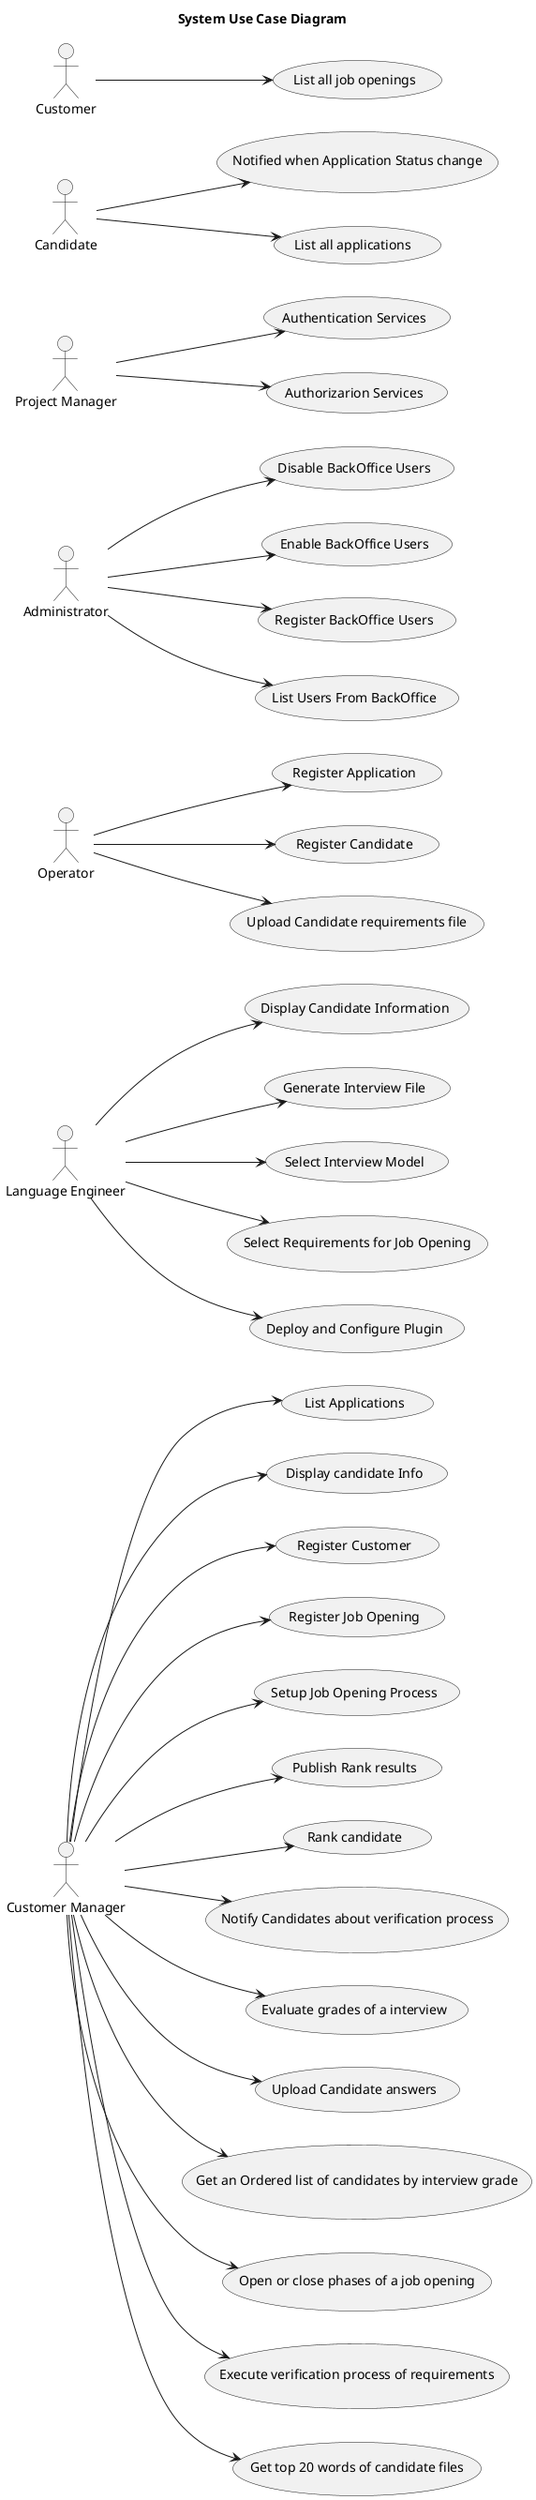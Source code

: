 @startuml

title System Use Case Diagram
skinparam packageStyle rectangle


actor "Customer Manager" as CustomerManager
actor "Language Engineer" as LanguageEngineer
actor "Operator" as Operator
actor "Administrator" as Administrator
actor "Project Manager" as ProjectManager
actor "Candidate" as Candidate
actor "Customer" as Customer

left to right direction

usecase "Display Candidate Information" as DisplayCandidateInformation
usecase "List Applications" as ListApplications
usecase "Generate Interview File" as GenerateInterviewFile
usecase "Disable BackOffice Users" as DisableBackOfficeUsers
usecase "Enable BackOffice Users" as EnableBackOfficeUsers
usecase "Register BackOffice Users" as RegisterBackOfficeUsers
usecase "List Users From BackOffice" as ListUsersFromBackOffice
usecase "Register Application" as RegisterApplication
usecase "Display candidate Info" as DisplayCandidateInfo
usecase "Register Candidate" as RegisterCandidate
usecase "Register Customer" as RegisterCustomer
usecase "Register Job Opening" as RegisterJobOpening
usecase "Setup Job Opening Process" as SetupJobOpeningProcess
usecase "Select Interview Model" as SelectInterviewModel
usecase "Select Requirements for Job Opening" as SelectRequirementsforJobOpening
usecase "Deploy and Configure Plugin" as DeployandConfigurePlugin
usecase "Authentication Services" as AuthenticationServices
usecase "Authorizarion Services" as AuthorizarionServices
usecase "Publish Rank results" as PublishRankResults
usecase "Notified when Application Status change" as NotifiedApplicationStatus
usecase "List all applications " as ListAllApplications
usecase "List all job openings" as ListAllJobOpenings
usecase "Rank candidate" as RankCandidates
usecase "Notify Candidates about verification process" as NotifyCandidatesVerificationProcess
usecase "Evaluate grades of a interview" as EvaluateGrades
usecase "Upload Candidate answers" as UploadAnswers
usecase "Upload Candidate requirements file" as UploadRequirements
usecase "Get an Ordered list of candidates by interview grade" as OrderedCandidateList
usecase "Open or close phases of a job opening" as OpenClosePhase
usecase "Execute verification process of requirements" as ExecuteVerificationProcess
usecase "Get top 20 words of candidate files" as GetTop20


LanguageEngineer --> DisplayCandidateInformation
LanguageEngineer --> GenerateInterviewFile
LanguageEngineer --> DeployandConfigurePlugin
LanguageEngineer --> SelectRequirementsforJobOpening
LanguageEngineer --> SelectInterviewModel

ProjectManager --> AuthenticationServices
ProjectManager --> AuthorizarionServices

CustomerManager --> RegisterJobOpening
CustomerManager --> SetupJobOpeningProcess
CustomerManager --> DisplayCandidateInfo
CustomerManager --> ListApplications
CustomerManager --> RegisterCustomer
CustomerManager --> PublishRankResults
CustomerManager --> RankCandidates
CustomerManager --> NotifyCandidatesVerificationProcess
CustomerManager --> EvaluateGrades
CustomerManager --> UploadAnswers
CustomerManager --> OrderedCandidateList
CustomerManager --> OpenClosePhase
CustomerManager --> ExecuteVerificationProcess
CustomerManager --> GetTop20


Administrator --> DisableBackOfficeUsers
Administrator --> EnableBackOfficeUsers
Administrator --> RegisterBackOfficeUsers
Administrator --> ListUsersFromBackOffice

Operator --> RegisterApplication
Operator --> RegisterCandidate
Operator --> UploadRequirements

Candidate --> NotifiedApplicationStatus
Candidate --> ListAllApplications

Customer --> ListAllJobOpenings



@enduml